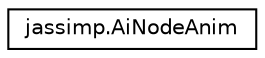 digraph "Graphical Class Hierarchy"
{
  edge [fontname="Helvetica",fontsize="10",labelfontname="Helvetica",labelfontsize="10"];
  node [fontname="Helvetica",fontsize="10",shape=record];
  rankdir="LR";
  Node1 [label="jassimp.AiNodeAnim",height=0.2,width=0.4,color="black", fillcolor="white", style="filled",URL="$classjassimp_1_1_ai_node_anim.html"];
}
